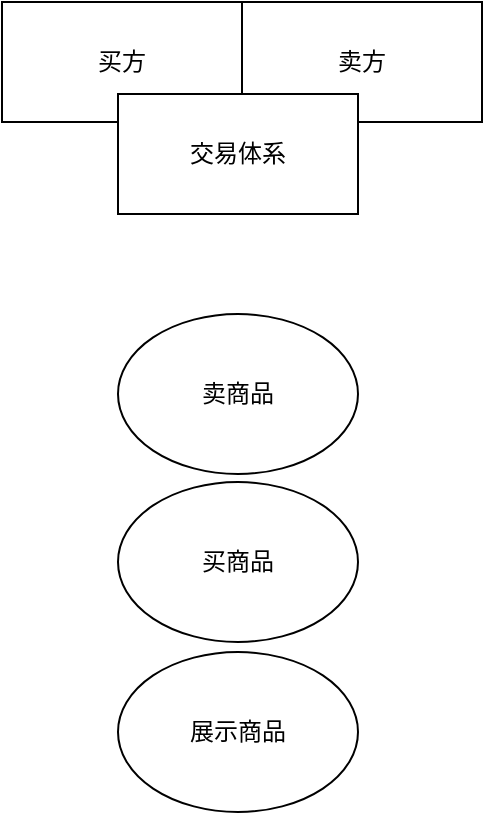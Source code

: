 <mxfile version="23.0.2" type="github">
  <diagram name="第 1 页" id="3V8NZiPNIGzD1AMQ8mw4">
    <mxGraphModel dx="989" dy="514" grid="0" gridSize="10" guides="1" tooltips="1" connect="1" arrows="1" fold="1" page="1" pageScale="1" pageWidth="827" pageHeight="1169" math="0" shadow="0">
      <root>
        <mxCell id="0" />
        <mxCell id="1" parent="0" />
        <mxCell id="HHKf8pC_p8qi1eC1l4ik-1" value="买方" style="rounded=0;whiteSpace=wrap;html=1;" vertex="1" parent="1">
          <mxGeometry x="230" y="179" width="120" height="60" as="geometry" />
        </mxCell>
        <mxCell id="HHKf8pC_p8qi1eC1l4ik-2" value="卖方" style="rounded=0;whiteSpace=wrap;html=1;" vertex="1" parent="1">
          <mxGeometry x="350" y="179" width="120" height="60" as="geometry" />
        </mxCell>
        <mxCell id="HHKf8pC_p8qi1eC1l4ik-3" value="交易体系" style="rounded=0;whiteSpace=wrap;html=1;" vertex="1" parent="1">
          <mxGeometry x="288" y="225" width="120" height="60" as="geometry" />
        </mxCell>
        <mxCell id="HHKf8pC_p8qi1eC1l4ik-5" value="买商品" style="ellipse;whiteSpace=wrap;html=1;" vertex="1" parent="1">
          <mxGeometry x="288" y="419" width="120" height="80" as="geometry" />
        </mxCell>
        <mxCell id="HHKf8pC_p8qi1eC1l4ik-6" value="卖商品" style="ellipse;whiteSpace=wrap;html=1;" vertex="1" parent="1">
          <mxGeometry x="288" y="335" width="120" height="80" as="geometry" />
        </mxCell>
        <mxCell id="HHKf8pC_p8qi1eC1l4ik-7" value="展示商品" style="ellipse;whiteSpace=wrap;html=1;" vertex="1" parent="1">
          <mxGeometry x="288" y="504" width="120" height="80" as="geometry" />
        </mxCell>
      </root>
    </mxGraphModel>
  </diagram>
</mxfile>
